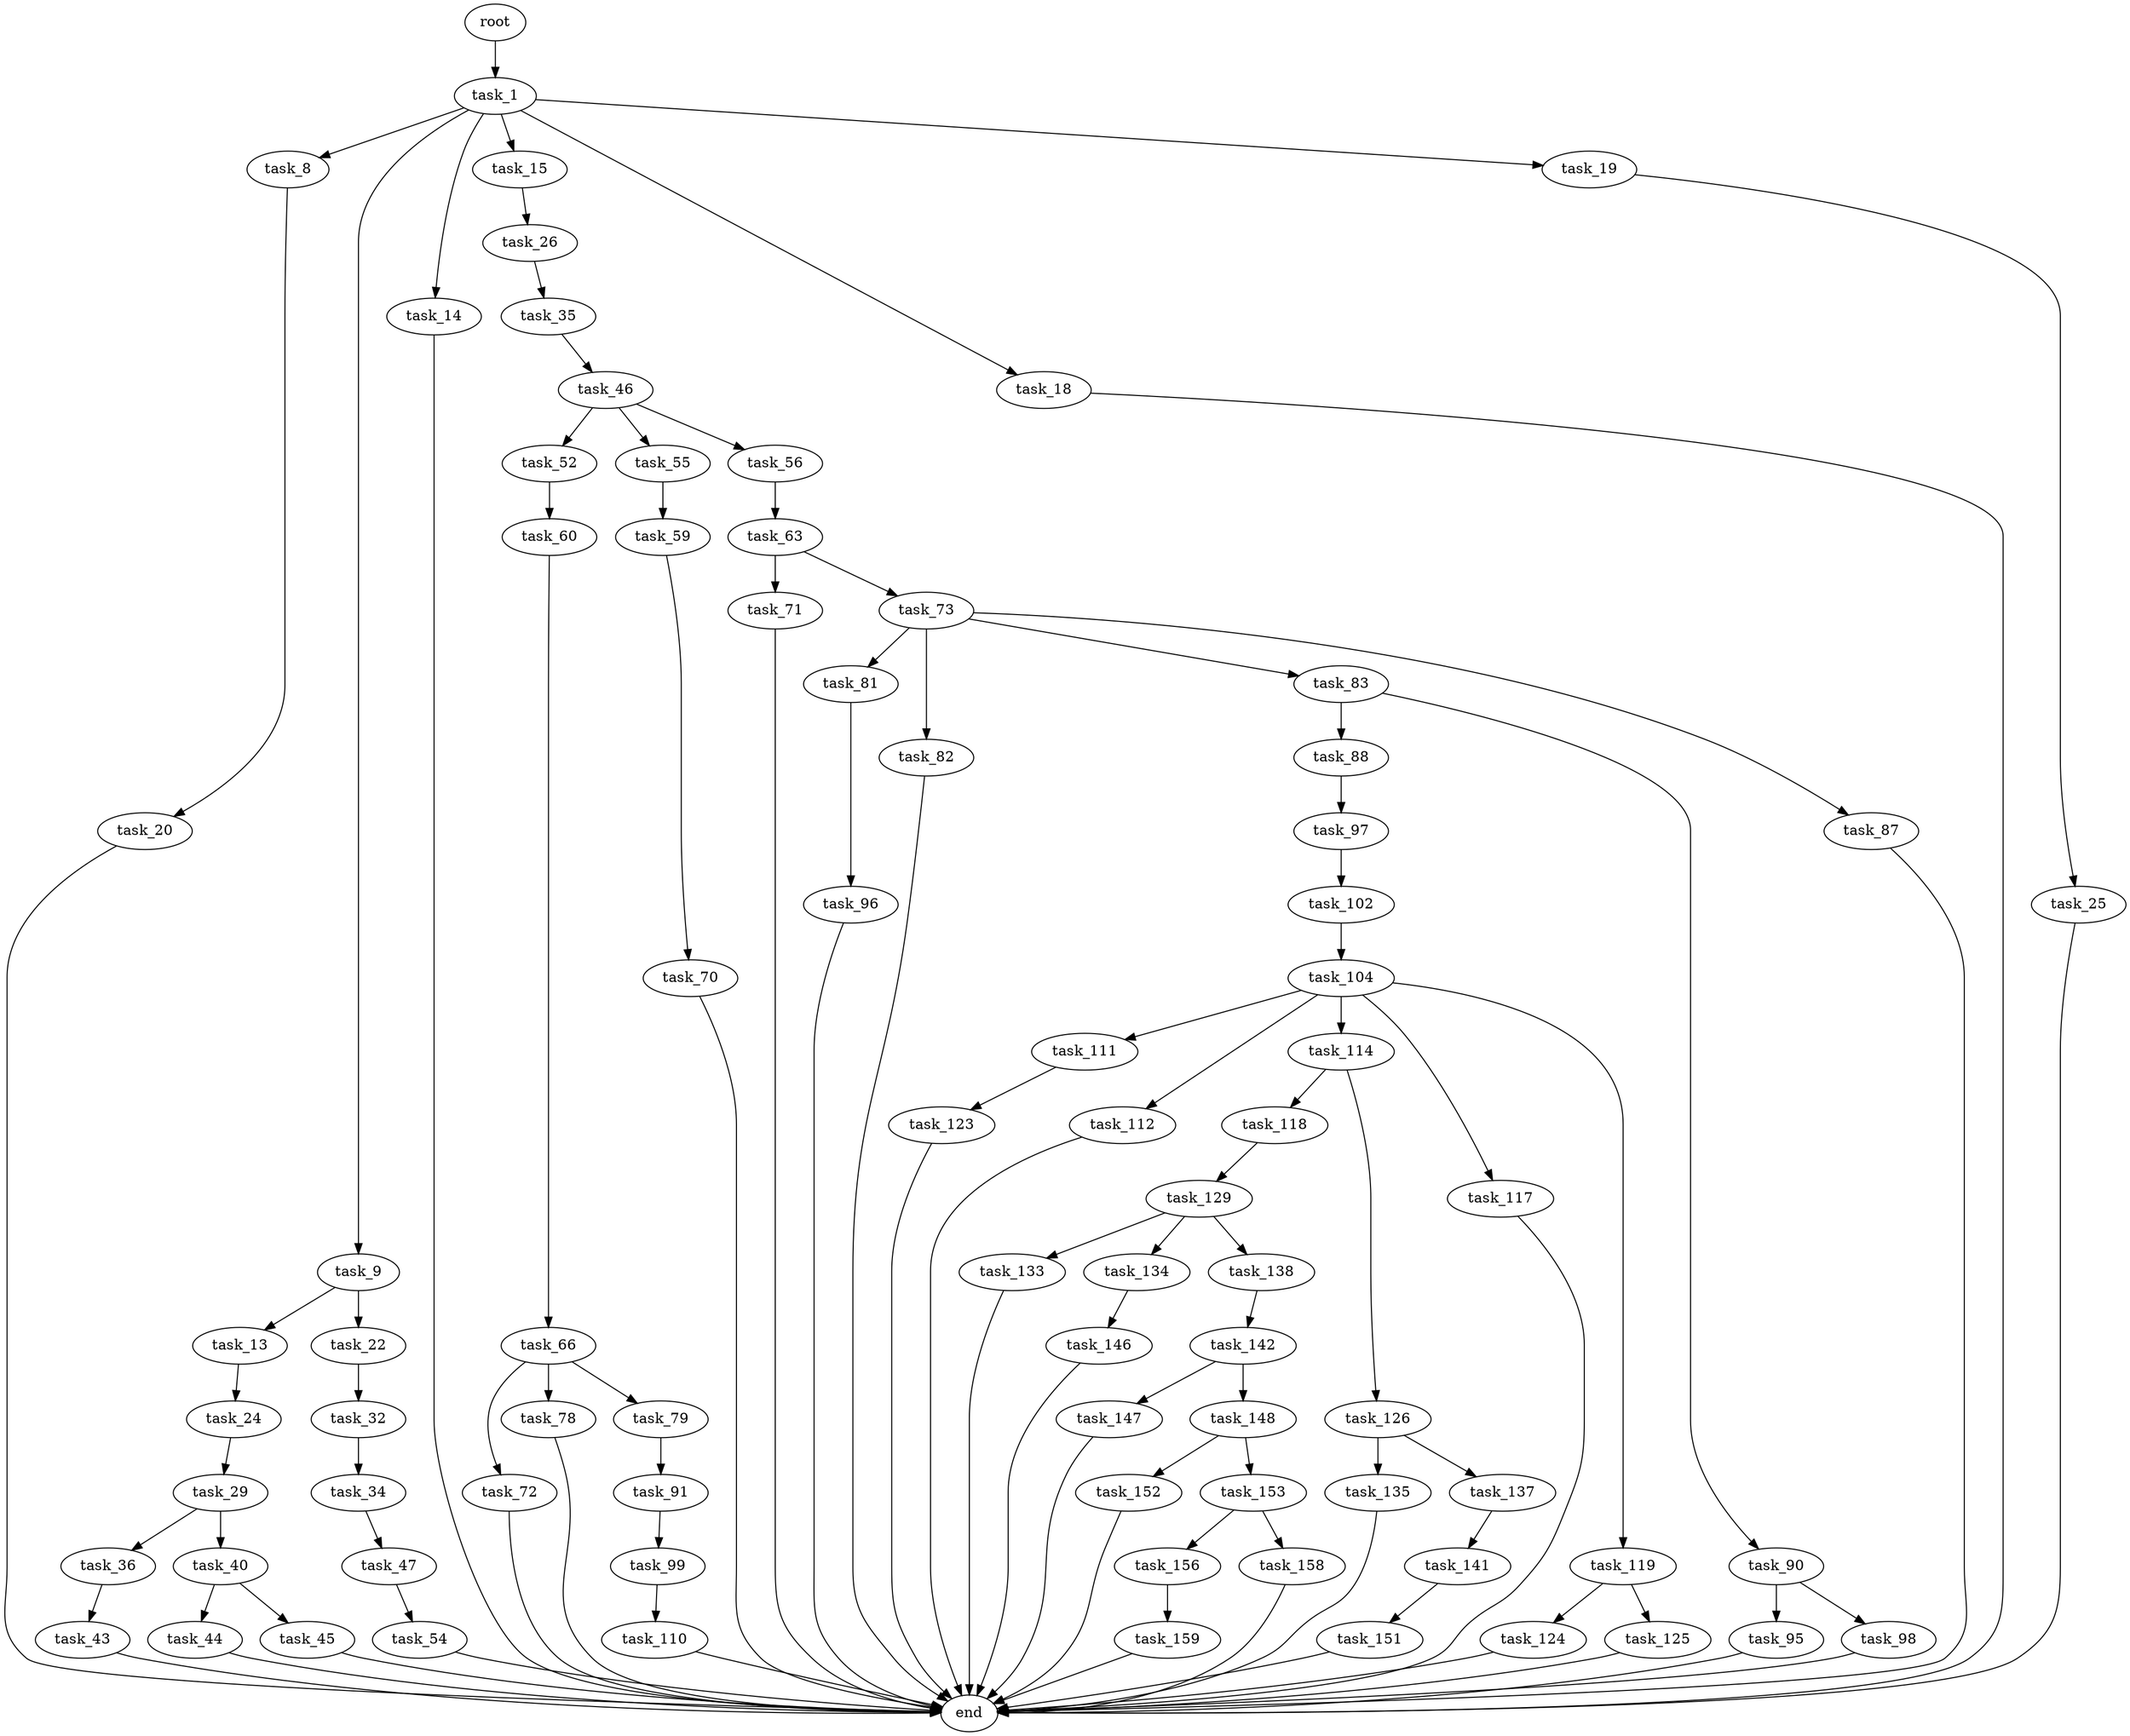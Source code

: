 digraph G {
  root [size="0.000000"];
  task_1 [size="53588413087.000000"];
  task_8 [size="134217728000.000000"];
  task_9 [size="475128230435.000000"];
  task_13 [size="29734802429.000000"];
  task_14 [size="134217728000.000000"];
  task_15 [size="27483389970.000000"];
  task_18 [size="9574688000.000000"];
  task_19 [size="173676613694.000000"];
  task_20 [size="41470498328.000000"];
  task_22 [size="255826951744.000000"];
  task_24 [size="28991029248.000000"];
  task_25 [size="14214085565.000000"];
  task_26 [size="782757789696.000000"];
  task_29 [size="6489411359.000000"];
  task_32 [size="851991991.000000"];
  task_34 [size="20866453778.000000"];
  task_35 [size="782757789696.000000"];
  task_36 [size="4714561437.000000"];
  task_40 [size="28991029248.000000"];
  task_43 [size="17844345286.000000"];
  task_44 [size="376665954940.000000"];
  task_45 [size="782757789696.000000"];
  task_46 [size="48943968872.000000"];
  task_47 [size="140192467956.000000"];
  task_52 [size="28991029248.000000"];
  task_54 [size="1073741824000.000000"];
  task_55 [size="170326154414.000000"];
  task_56 [size="8589934592.000000"];
  task_59 [size="393454751844.000000"];
  task_60 [size="368293445632.000000"];
  task_63 [size="384776132640.000000"];
  task_66 [size="432421859717.000000"];
  task_70 [size="2591055074.000000"];
  task_71 [size="280868406376.000000"];
  task_72 [size="134217728000.000000"];
  task_73 [size="9765033039.000000"];
  task_78 [size="8589934592.000000"];
  task_79 [size="983692550220.000000"];
  task_81 [size="129343656894.000000"];
  task_82 [size="288019923144.000000"];
  task_83 [size="29850664353.000000"];
  task_87 [size="461430720300.000000"];
  task_88 [size="134217728000.000000"];
  task_90 [size="338705810133.000000"];
  task_91 [size="782757789696.000000"];
  task_95 [size="20385827144.000000"];
  task_96 [size="186346332331.000000"];
  task_97 [size="28991029248.000000"];
  task_98 [size="564089217098.000000"];
  task_99 [size="27784476681.000000"];
  task_102 [size="231928233984.000000"];
  task_104 [size="8589934592.000000"];
  task_110 [size="264436097184.000000"];
  task_111 [size="255815699293.000000"];
  task_112 [size="8589934592.000000"];
  task_114 [size="231928233984.000000"];
  task_117 [size="368293445632.000000"];
  task_118 [size="144680086817.000000"];
  task_119 [size="106961572873.000000"];
  task_123 [size="368293445632.000000"];
  task_124 [size="1638934448.000000"];
  task_125 [size="37182492207.000000"];
  task_126 [size="660090379546.000000"];
  task_129 [size="379493563898.000000"];
  task_133 [size="34329380632.000000"];
  task_134 [size="39984640613.000000"];
  task_135 [size="1073741824000.000000"];
  task_137 [size="368293445632.000000"];
  task_138 [size="549755813888.000000"];
  task_141 [size="68719476736.000000"];
  task_142 [size="401403892243.000000"];
  task_146 [size="370794934046.000000"];
  task_147 [size="15574941111.000000"];
  task_148 [size="617296706259.000000"];
  task_151 [size="549755813888.000000"];
  task_152 [size="124143290987.000000"];
  task_153 [size="231928233984.000000"];
  task_156 [size="16748440879.000000"];
  task_158 [size="2023747915.000000"];
  task_159 [size="859583259547.000000"];
  end [size="0.000000"];

  root -> task_1 [size="1.000000"];
  task_1 -> task_8 [size="838860800.000000"];
  task_1 -> task_9 [size="838860800.000000"];
  task_1 -> task_14 [size="838860800.000000"];
  task_1 -> task_15 [size="838860800.000000"];
  task_1 -> task_18 [size="838860800.000000"];
  task_1 -> task_19 [size="838860800.000000"];
  task_8 -> task_20 [size="209715200.000000"];
  task_9 -> task_13 [size="411041792.000000"];
  task_9 -> task_22 [size="411041792.000000"];
  task_13 -> task_24 [size="838860800.000000"];
  task_14 -> end [size="1.000000"];
  task_15 -> task_26 [size="536870912.000000"];
  task_18 -> end [size="1.000000"];
  task_19 -> task_25 [size="536870912.000000"];
  task_20 -> end [size="1.000000"];
  task_22 -> task_32 [size="301989888.000000"];
  task_24 -> task_29 [size="75497472.000000"];
  task_25 -> end [size="1.000000"];
  task_26 -> task_35 [size="679477248.000000"];
  task_29 -> task_36 [size="301989888.000000"];
  task_29 -> task_40 [size="301989888.000000"];
  task_32 -> task_34 [size="33554432.000000"];
  task_34 -> task_47 [size="411041792.000000"];
  task_35 -> task_46 [size="679477248.000000"];
  task_36 -> task_43 [size="75497472.000000"];
  task_40 -> task_44 [size="75497472.000000"];
  task_40 -> task_45 [size="75497472.000000"];
  task_43 -> end [size="1.000000"];
  task_44 -> end [size="1.000000"];
  task_45 -> end [size="1.000000"];
  task_46 -> task_52 [size="838860800.000000"];
  task_46 -> task_55 [size="838860800.000000"];
  task_46 -> task_56 [size="838860800.000000"];
  task_47 -> task_54 [size="134217728.000000"];
  task_52 -> task_60 [size="75497472.000000"];
  task_54 -> end [size="1.000000"];
  task_55 -> task_59 [size="536870912.000000"];
  task_56 -> task_63 [size="33554432.000000"];
  task_59 -> task_70 [size="301989888.000000"];
  task_60 -> task_66 [size="411041792.000000"];
  task_63 -> task_71 [size="301989888.000000"];
  task_63 -> task_73 [size="301989888.000000"];
  task_66 -> task_72 [size="411041792.000000"];
  task_66 -> task_78 [size="411041792.000000"];
  task_66 -> task_79 [size="411041792.000000"];
  task_70 -> end [size="1.000000"];
  task_71 -> end [size="1.000000"];
  task_72 -> end [size="1.000000"];
  task_73 -> task_81 [size="209715200.000000"];
  task_73 -> task_82 [size="209715200.000000"];
  task_73 -> task_83 [size="209715200.000000"];
  task_73 -> task_87 [size="209715200.000000"];
  task_78 -> end [size="1.000000"];
  task_79 -> task_91 [size="679477248.000000"];
  task_81 -> task_96 [size="411041792.000000"];
  task_82 -> end [size="1.000000"];
  task_83 -> task_88 [size="838860800.000000"];
  task_83 -> task_90 [size="838860800.000000"];
  task_87 -> end [size="1.000000"];
  task_88 -> task_97 [size="209715200.000000"];
  task_90 -> task_95 [size="411041792.000000"];
  task_90 -> task_98 [size="411041792.000000"];
  task_91 -> task_99 [size="679477248.000000"];
  task_95 -> end [size="1.000000"];
  task_96 -> end [size="1.000000"];
  task_97 -> task_102 [size="75497472.000000"];
  task_98 -> end [size="1.000000"];
  task_99 -> task_110 [size="838860800.000000"];
  task_102 -> task_104 [size="301989888.000000"];
  task_104 -> task_111 [size="33554432.000000"];
  task_104 -> task_112 [size="33554432.000000"];
  task_104 -> task_114 [size="33554432.000000"];
  task_104 -> task_117 [size="33554432.000000"];
  task_104 -> task_119 [size="33554432.000000"];
  task_110 -> end [size="1.000000"];
  task_111 -> task_123 [size="838860800.000000"];
  task_112 -> end [size="1.000000"];
  task_114 -> task_118 [size="301989888.000000"];
  task_114 -> task_126 [size="301989888.000000"];
  task_117 -> end [size="1.000000"];
  task_118 -> task_129 [size="134217728.000000"];
  task_119 -> task_124 [size="134217728.000000"];
  task_119 -> task_125 [size="134217728.000000"];
  task_123 -> end [size="1.000000"];
  task_124 -> end [size="1.000000"];
  task_125 -> end [size="1.000000"];
  task_126 -> task_135 [size="411041792.000000"];
  task_126 -> task_137 [size="411041792.000000"];
  task_129 -> task_133 [size="301989888.000000"];
  task_129 -> task_134 [size="301989888.000000"];
  task_129 -> task_138 [size="301989888.000000"];
  task_133 -> end [size="1.000000"];
  task_134 -> task_146 [size="838860800.000000"];
  task_135 -> end [size="1.000000"];
  task_137 -> task_141 [size="411041792.000000"];
  task_138 -> task_142 [size="536870912.000000"];
  task_141 -> task_151 [size="134217728.000000"];
  task_142 -> task_147 [size="301989888.000000"];
  task_142 -> task_148 [size="301989888.000000"];
  task_146 -> end [size="1.000000"];
  task_147 -> end [size="1.000000"];
  task_148 -> task_152 [size="411041792.000000"];
  task_148 -> task_153 [size="411041792.000000"];
  task_151 -> end [size="1.000000"];
  task_152 -> end [size="1.000000"];
  task_153 -> task_156 [size="301989888.000000"];
  task_153 -> task_158 [size="301989888.000000"];
  task_156 -> task_159 [size="411041792.000000"];
  task_158 -> end [size="1.000000"];
  task_159 -> end [size="1.000000"];
}
